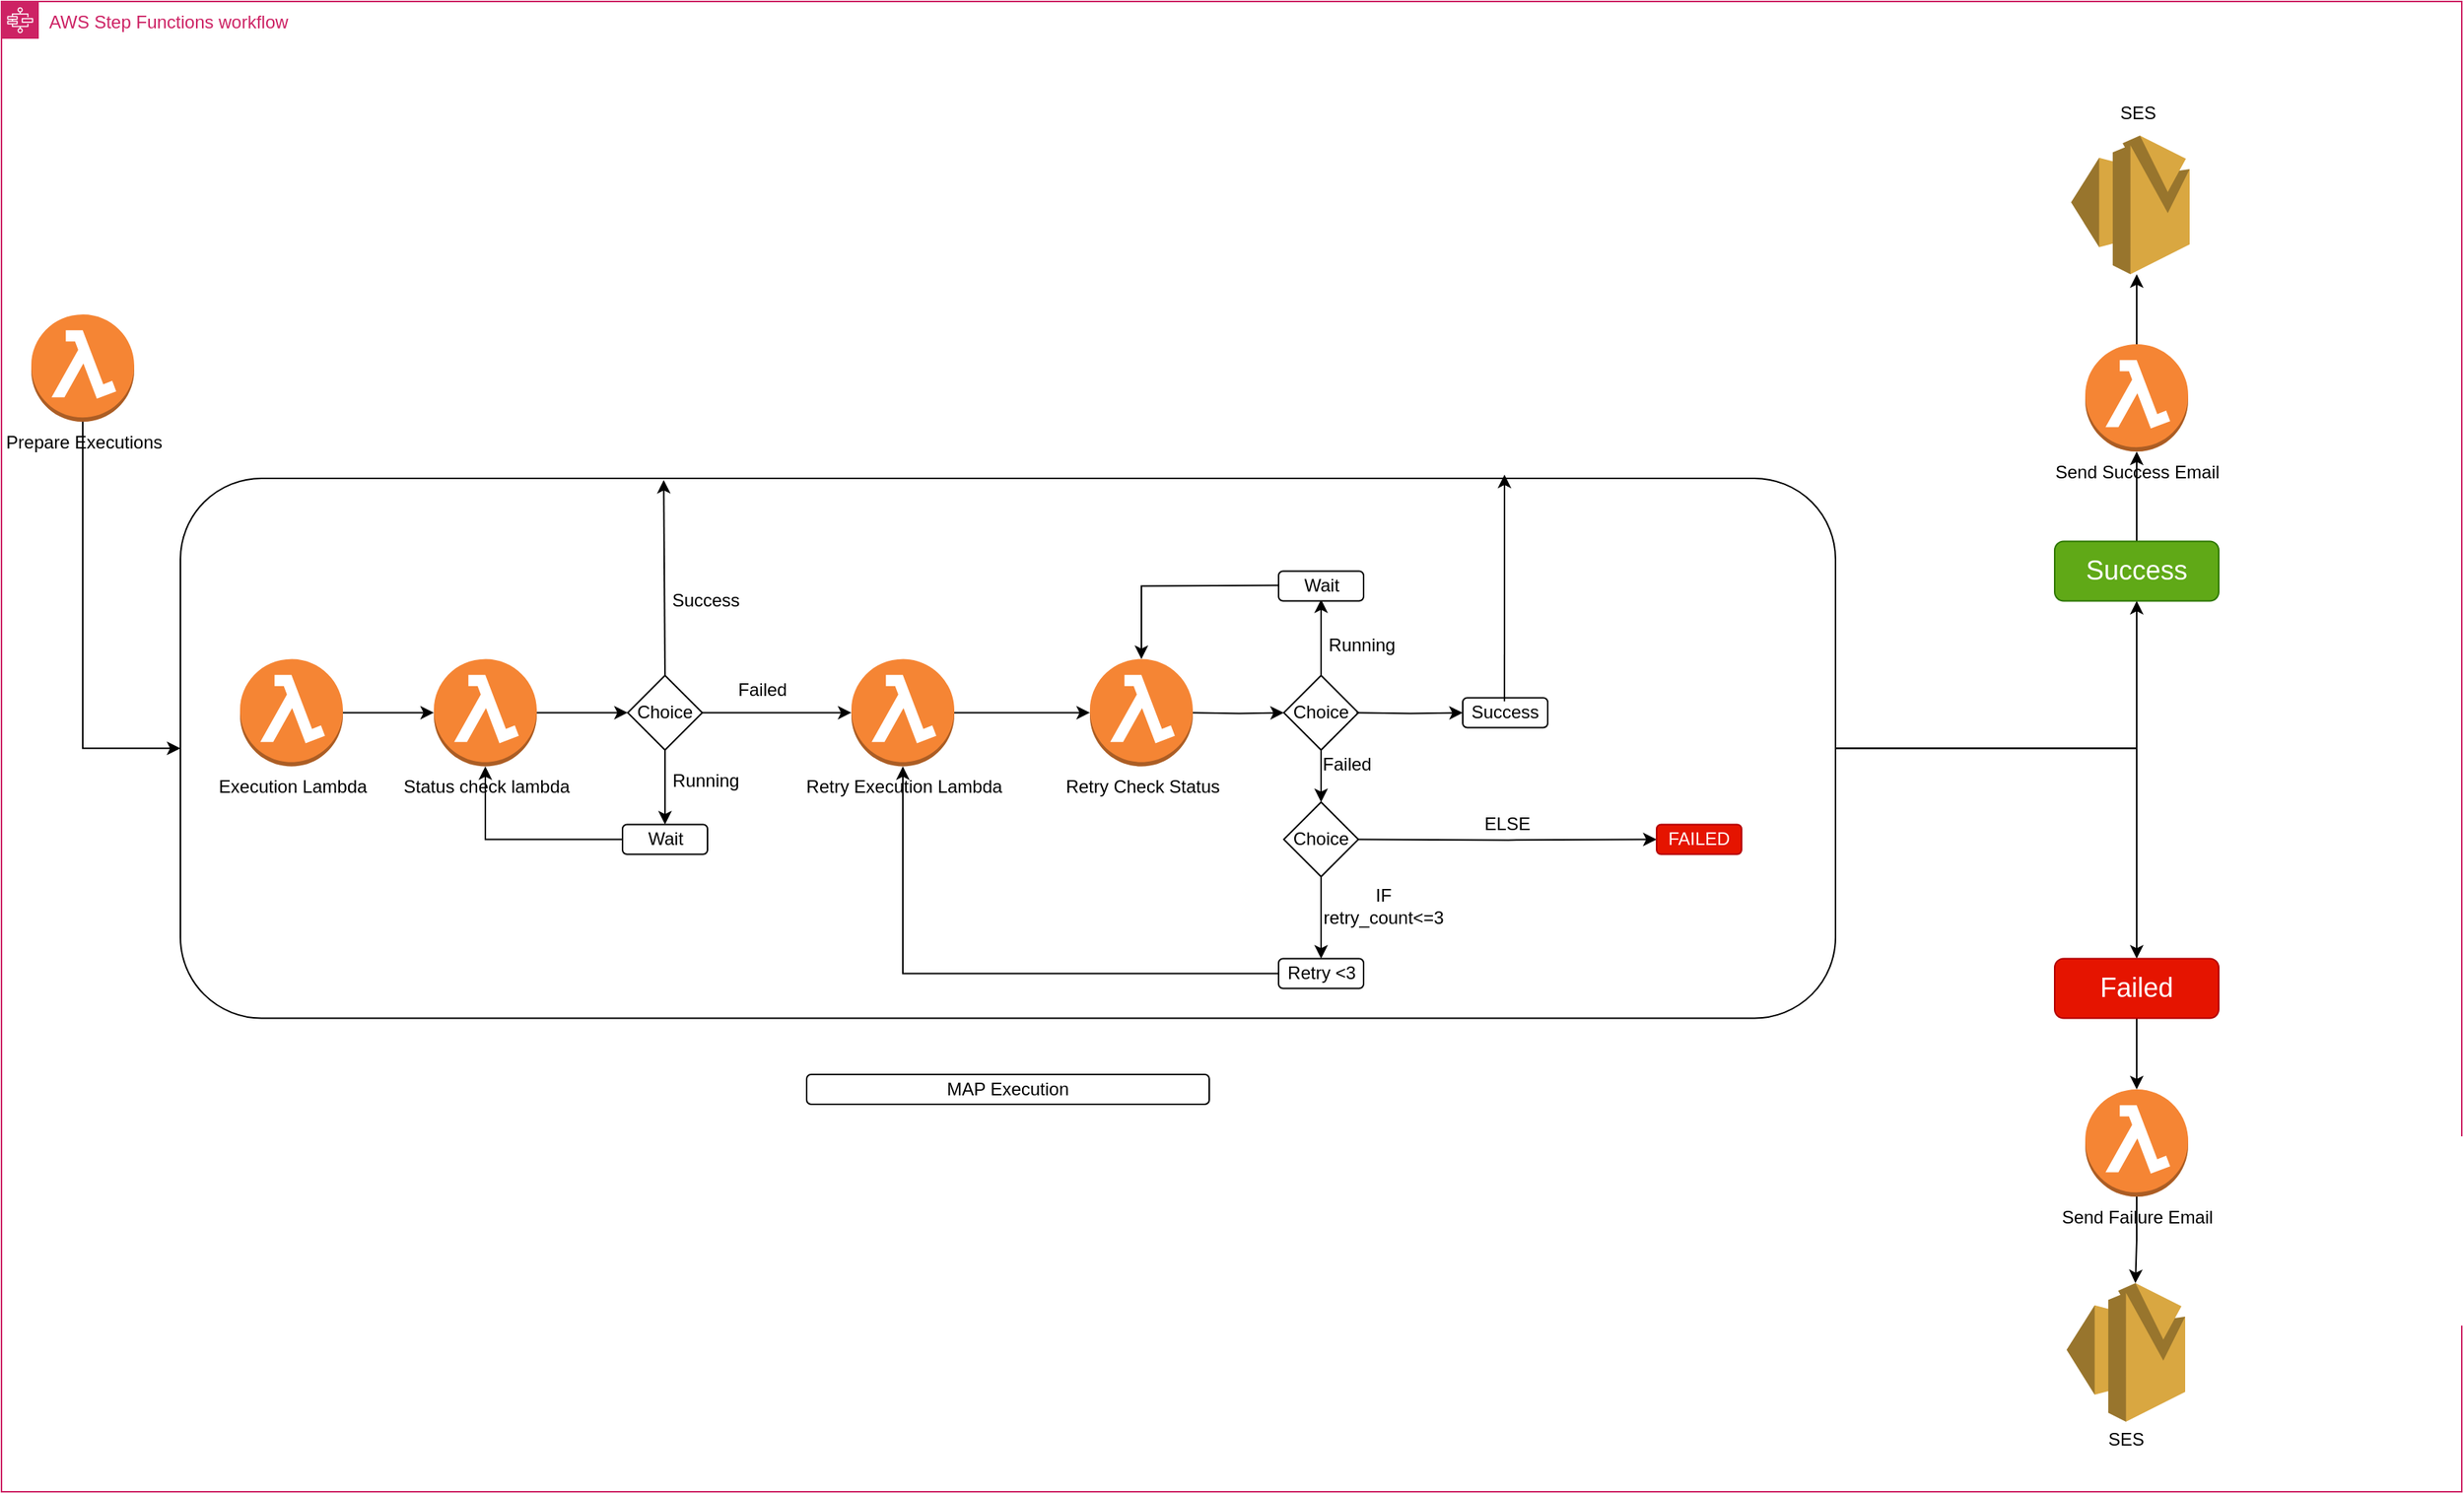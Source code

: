 <mxfile version="24.3.1" type="github">
  <diagram name="Page-1" id="DweB71ePaWY975Zs4zLX">
    <mxGraphModel dx="1927" dy="1744" grid="1" gridSize="10" guides="1" tooltips="1" connect="1" arrows="1" fold="1" page="1" pageScale="1" pageWidth="827" pageHeight="1169" math="0" shadow="0">
      <root>
        <mxCell id="0" />
        <mxCell id="1" parent="0" />
        <mxCell id="xN22AHqiFzhvLP3wMUMF-2" value="AWS Step Functions workflow" style="points=[[0,0],[0.25,0],[0.5,0],[0.75,0],[1,0],[1,0.25],[1,0.5],[1,0.75],[1,1],[0.75,1],[0.5,1],[0.25,1],[0,1],[0,0.75],[0,0.5],[0,0.25]];outlineConnect=0;gradientColor=none;html=1;whiteSpace=wrap;fontSize=12;fontStyle=0;container=1;pointerEvents=0;collapsible=0;recursiveResize=0;shape=mxgraph.aws4.group;grIcon=mxgraph.aws4.group_aws_step_functions_workflow;strokeColor=#CD2264;fillColor=none;verticalAlign=top;align=left;spacingLeft=30;fontColor=#CD2264;dashed=0;" vertex="1" parent="1">
          <mxGeometry x="-130" y="-170" width="1650" height="1000" as="geometry" />
        </mxCell>
        <mxCell id="xN22AHqiFzhvLP3wMUMF-73" style="edgeStyle=orthogonalEdgeStyle;rounded=0;orthogonalLoop=1;jettySize=auto;html=1;entryX=0.5;entryY=0;entryDx=0;entryDy=0;" edge="1" parent="xN22AHqiFzhvLP3wMUMF-2" source="xN22AHqiFzhvLP3wMUMF-4" target="xN22AHqiFzhvLP3wMUMF-59">
          <mxGeometry relative="1" as="geometry" />
        </mxCell>
        <mxCell id="xN22AHqiFzhvLP3wMUMF-4" value="" style="rounded=1;whiteSpace=wrap;html=1;" vertex="1" parent="xN22AHqiFzhvLP3wMUMF-2">
          <mxGeometry x="120" y="320" width="1110" height="362.24" as="geometry" />
        </mxCell>
        <mxCell id="xN22AHqiFzhvLP3wMUMF-5" style="edgeStyle=orthogonalEdgeStyle;rounded=0;orthogonalLoop=1;jettySize=auto;html=1;entryX=0;entryY=0.5;entryDx=0;entryDy=0;exitX=0.5;exitY=1;exitDx=0;exitDy=0;exitPerimeter=0;" edge="1" parent="xN22AHqiFzhvLP3wMUMF-2" source="xN22AHqiFzhvLP3wMUMF-1" target="xN22AHqiFzhvLP3wMUMF-4">
          <mxGeometry relative="1" as="geometry" />
        </mxCell>
        <mxCell id="xN22AHqiFzhvLP3wMUMF-1" value="Prepare Executions" style="outlineConnect=0;dashed=0;verticalLabelPosition=bottom;verticalAlign=top;align=center;html=1;shape=mxgraph.aws3.lambda_function;fillColor=#F58534;gradientColor=none;" vertex="1" parent="xN22AHqiFzhvLP3wMUMF-2">
          <mxGeometry x="20" y="210" width="69" height="72" as="geometry" />
        </mxCell>
        <mxCell id="xN22AHqiFzhvLP3wMUMF-3" value="Execution Lambda" style="outlineConnect=0;dashed=0;verticalLabelPosition=bottom;verticalAlign=top;align=center;html=1;shape=mxgraph.aws3.lambda_function;fillColor=#F58534;gradientColor=none;" vertex="1" parent="xN22AHqiFzhvLP3wMUMF-2">
          <mxGeometry x="160" y="441.24" width="69" height="72" as="geometry" />
        </mxCell>
        <mxCell id="xN22AHqiFzhvLP3wMUMF-9" style="edgeStyle=orthogonalEdgeStyle;rounded=0;orthogonalLoop=1;jettySize=auto;html=1;entryX=0;entryY=0.5;entryDx=0;entryDy=0;" edge="1" parent="xN22AHqiFzhvLP3wMUMF-2" source="xN22AHqiFzhvLP3wMUMF-6" target="xN22AHqiFzhvLP3wMUMF-8">
          <mxGeometry relative="1" as="geometry" />
        </mxCell>
        <mxCell id="xN22AHqiFzhvLP3wMUMF-6" value="Status check lambda" style="outlineConnect=0;dashed=0;verticalLabelPosition=bottom;verticalAlign=top;align=center;html=1;shape=mxgraph.aws3.lambda_function;fillColor=#F58534;gradientColor=none;" vertex="1" parent="xN22AHqiFzhvLP3wMUMF-2">
          <mxGeometry x="290" y="441.24" width="69" height="72" as="geometry" />
        </mxCell>
        <mxCell id="xN22AHqiFzhvLP3wMUMF-7" style="edgeStyle=orthogonalEdgeStyle;rounded=0;orthogonalLoop=1;jettySize=auto;html=1;entryX=0;entryY=0.5;entryDx=0;entryDy=0;entryPerimeter=0;" edge="1" parent="xN22AHqiFzhvLP3wMUMF-2" source="xN22AHqiFzhvLP3wMUMF-3" target="xN22AHqiFzhvLP3wMUMF-6">
          <mxGeometry relative="1" as="geometry" />
        </mxCell>
        <mxCell id="xN22AHqiFzhvLP3wMUMF-8" value="" style="rhombus;" vertex="1" parent="xN22AHqiFzhvLP3wMUMF-2">
          <mxGeometry x="420" y="452.24" width="50" height="50" as="geometry" />
        </mxCell>
        <mxCell id="xN22AHqiFzhvLP3wMUMF-10" value="Choice" style="text;html=1;align=center;verticalAlign=middle;whiteSpace=wrap;rounded=0;" vertex="1" parent="xN22AHqiFzhvLP3wMUMF-2">
          <mxGeometry x="426.25" y="469.99" width="37.5" height="14.5" as="geometry" />
        </mxCell>
        <mxCell id="xN22AHqiFzhvLP3wMUMF-11" value="" style="endArrow=classic;html=1;rounded=0;exitX=0.5;exitY=0;exitDx=0;exitDy=0;entryX=0.292;entryY=0.003;entryDx=0;entryDy=0;entryPerimeter=0;" edge="1" parent="xN22AHqiFzhvLP3wMUMF-2" source="xN22AHqiFzhvLP3wMUMF-8" target="xN22AHqiFzhvLP3wMUMF-4">
          <mxGeometry width="50" height="50" relative="1" as="geometry">
            <mxPoint x="460" y="462.24" as="sourcePoint" />
            <mxPoint x="444" y="362.24" as="targetPoint" />
          </mxGeometry>
        </mxCell>
        <mxCell id="xN22AHqiFzhvLP3wMUMF-13" value="" style="endArrow=classic;html=1;rounded=0;exitX=1;exitY=0.5;exitDx=0;exitDy=0;" edge="1" parent="xN22AHqiFzhvLP3wMUMF-2" source="xN22AHqiFzhvLP3wMUMF-8" target="xN22AHqiFzhvLP3wMUMF-14">
          <mxGeometry width="50" height="50" relative="1" as="geometry">
            <mxPoint x="460" y="502.24" as="sourcePoint" />
            <mxPoint x="510" y="452.24" as="targetPoint" />
          </mxGeometry>
        </mxCell>
        <mxCell id="xN22AHqiFzhvLP3wMUMF-18" style="edgeStyle=orthogonalEdgeStyle;rounded=0;orthogonalLoop=1;jettySize=auto;html=1;" edge="1" parent="xN22AHqiFzhvLP3wMUMF-2" source="xN22AHqiFzhvLP3wMUMF-14" target="xN22AHqiFzhvLP3wMUMF-17">
          <mxGeometry relative="1" as="geometry" />
        </mxCell>
        <mxCell id="xN22AHqiFzhvLP3wMUMF-14" value="Retry Execution Lambda" style="outlineConnect=0;dashed=0;verticalLabelPosition=bottom;verticalAlign=top;align=center;html=1;shape=mxgraph.aws3.lambda_function;fillColor=#F58534;gradientColor=none;" vertex="1" parent="xN22AHqiFzhvLP3wMUMF-2">
          <mxGeometry x="570" y="441.24" width="69" height="72" as="geometry" />
        </mxCell>
        <mxCell id="xN22AHqiFzhvLP3wMUMF-15" value="Failed" style="text;html=1;align=center;verticalAlign=middle;whiteSpace=wrap;rounded=0;" vertex="1" parent="xN22AHqiFzhvLP3wMUMF-2">
          <mxGeometry x="487.5" y="452.24" width="45" height="19" as="geometry" />
        </mxCell>
        <mxCell id="xN22AHqiFzhvLP3wMUMF-16" value="Success" style="text;html=1;align=center;verticalAlign=middle;whiteSpace=wrap;rounded=0;" vertex="1" parent="xN22AHqiFzhvLP3wMUMF-2">
          <mxGeometry x="450" y="392.24" width="45" height="19" as="geometry" />
        </mxCell>
        <mxCell id="xN22AHqiFzhvLP3wMUMF-17" value="Retry Check Status" style="outlineConnect=0;dashed=0;verticalLabelPosition=bottom;verticalAlign=top;align=center;html=1;shape=mxgraph.aws3.lambda_function;fillColor=#F58534;gradientColor=none;" vertex="1" parent="xN22AHqiFzhvLP3wMUMF-2">
          <mxGeometry x="730" y="441.24" width="69" height="72" as="geometry" />
        </mxCell>
        <mxCell id="xN22AHqiFzhvLP3wMUMF-20" value="" style="endArrow=classic;html=1;rounded=0;exitX=0.5;exitY=0;exitDx=0;exitDy=0;entryX=0.5;entryY=0;entryDx=0;entryDy=0;" edge="1" parent="xN22AHqiFzhvLP3wMUMF-2" target="xN22AHqiFzhvLP3wMUMF-21">
          <mxGeometry width="50" height="50" relative="1" as="geometry">
            <mxPoint x="445" y="502.24" as="sourcePoint" />
            <mxPoint x="487.5" y="566.74" as="targetPoint" />
          </mxGeometry>
        </mxCell>
        <mxCell id="xN22AHqiFzhvLP3wMUMF-22" style="edgeStyle=orthogonalEdgeStyle;rounded=0;orthogonalLoop=1;jettySize=auto;html=1;" edge="1" parent="xN22AHqiFzhvLP3wMUMF-2" source="xN22AHqiFzhvLP3wMUMF-21" target="xN22AHqiFzhvLP3wMUMF-6">
          <mxGeometry relative="1" as="geometry" />
        </mxCell>
        <mxCell id="xN22AHqiFzhvLP3wMUMF-21" value="Wait" style="rounded=1;whiteSpace=wrap;html=1;" vertex="1" parent="xN22AHqiFzhvLP3wMUMF-2">
          <mxGeometry x="416.5" y="552.24" width="57" height="20" as="geometry" />
        </mxCell>
        <mxCell id="xN22AHqiFzhvLP3wMUMF-23" value="Running" style="text;html=1;align=center;verticalAlign=middle;whiteSpace=wrap;rounded=0;" vertex="1" parent="xN22AHqiFzhvLP3wMUMF-2">
          <mxGeometry x="450" y="513.24" width="45" height="19" as="geometry" />
        </mxCell>
        <mxCell id="xN22AHqiFzhvLP3wMUMF-24" style="edgeStyle=orthogonalEdgeStyle;rounded=0;orthogonalLoop=1;jettySize=auto;html=1;entryX=0;entryY=0.5;entryDx=0;entryDy=0;" edge="1" target="xN22AHqiFzhvLP3wMUMF-25" parent="xN22AHqiFzhvLP3wMUMF-2">
          <mxGeometry relative="1" as="geometry">
            <mxPoint x="799" y="477.24" as="sourcePoint" />
          </mxGeometry>
        </mxCell>
        <mxCell id="xN22AHqiFzhvLP3wMUMF-36" style="edgeStyle=orthogonalEdgeStyle;rounded=0;orthogonalLoop=1;jettySize=auto;html=1;entryX=0.5;entryY=1;entryDx=0;entryDy=0;" edge="1" parent="xN22AHqiFzhvLP3wMUMF-2" source="xN22AHqiFzhvLP3wMUMF-25">
          <mxGeometry relative="1" as="geometry">
            <mxPoint x="885" y="401.24" as="targetPoint" />
          </mxGeometry>
        </mxCell>
        <mxCell id="xN22AHqiFzhvLP3wMUMF-25" value="" style="rhombus;" vertex="1" parent="xN22AHqiFzhvLP3wMUMF-2">
          <mxGeometry x="860" y="452.24" width="50" height="50" as="geometry" />
        </mxCell>
        <mxCell id="xN22AHqiFzhvLP3wMUMF-42" style="edgeStyle=orthogonalEdgeStyle;rounded=0;orthogonalLoop=1;jettySize=auto;html=1;entryX=0;entryY=0.5;entryDx=0;entryDy=0;" edge="1" parent="xN22AHqiFzhvLP3wMUMF-2" target="xN22AHqiFzhvLP3wMUMF-39">
          <mxGeometry relative="1" as="geometry">
            <mxPoint x="908.75" y="477.294" as="sourcePoint" />
            <mxPoint x="985" y="477.24" as="targetPoint" />
          </mxGeometry>
        </mxCell>
        <mxCell id="xN22AHqiFzhvLP3wMUMF-26" value="Choice" style="text;html=1;align=center;verticalAlign=middle;whiteSpace=wrap;rounded=0;" vertex="1" parent="xN22AHqiFzhvLP3wMUMF-2">
          <mxGeometry x="866.25" y="469.99" width="37.5" height="14.5" as="geometry" />
        </mxCell>
        <mxCell id="xN22AHqiFzhvLP3wMUMF-30" value="" style="endArrow=classic;html=1;rounded=0;exitX=0.5;exitY=0;exitDx=0;exitDy=0;entryX=0.5;entryY=0;entryDx=0;entryDy=0;" edge="1" target="xN22AHqiFzhvLP3wMUMF-49" parent="xN22AHqiFzhvLP3wMUMF-2">
          <mxGeometry width="50" height="50" relative="1" as="geometry">
            <mxPoint x="885" y="502.24" as="sourcePoint" />
            <mxPoint x="885" y="552.24" as="targetPoint" />
          </mxGeometry>
        </mxCell>
        <mxCell id="xN22AHqiFzhvLP3wMUMF-33" style="edgeStyle=orthogonalEdgeStyle;rounded=0;orthogonalLoop=1;jettySize=auto;html=1;exitX=0;exitY=0.5;exitDx=0;exitDy=0;" edge="1" parent="xN22AHqiFzhvLP3wMUMF-2" source="xN22AHqiFzhvLP3wMUMF-50" target="xN22AHqiFzhvLP3wMUMF-14">
          <mxGeometry relative="1" as="geometry">
            <mxPoint x="856.5" y="562.24" as="sourcePoint" />
          </mxGeometry>
        </mxCell>
        <mxCell id="xN22AHqiFzhvLP3wMUMF-32" value="Failed" style="text;html=1;align=center;verticalAlign=middle;whiteSpace=wrap;rounded=0;" vertex="1" parent="xN22AHqiFzhvLP3wMUMF-2">
          <mxGeometry x="880" y="502.24" width="45" height="19" as="geometry" />
        </mxCell>
        <mxCell id="xN22AHqiFzhvLP3wMUMF-37" style="edgeStyle=orthogonalEdgeStyle;rounded=0;orthogonalLoop=1;jettySize=auto;html=1;entryX=0.5;entryY=0;entryDx=0;entryDy=0;entryPerimeter=0;" edge="1" parent="xN22AHqiFzhvLP3wMUMF-2" target="xN22AHqiFzhvLP3wMUMF-17">
          <mxGeometry relative="1" as="geometry">
            <mxPoint x="862.5" y="391.778" as="sourcePoint" />
          </mxGeometry>
        </mxCell>
        <mxCell id="xN22AHqiFzhvLP3wMUMF-38" value="Wait" style="rounded=1;whiteSpace=wrap;html=1;" vertex="1" parent="xN22AHqiFzhvLP3wMUMF-2">
          <mxGeometry x="856.5" y="382.24" width="57" height="20" as="geometry" />
        </mxCell>
        <mxCell id="xN22AHqiFzhvLP3wMUMF-39" value="Success" style="rounded=1;whiteSpace=wrap;html=1;" vertex="1" parent="xN22AHqiFzhvLP3wMUMF-2">
          <mxGeometry x="980" y="467.24" width="57" height="20" as="geometry" />
        </mxCell>
        <mxCell id="xN22AHqiFzhvLP3wMUMF-48" value="" style="endArrow=classic;html=1;rounded=0;exitX=0.491;exitY=0.12;exitDx=0;exitDy=0;exitPerimeter=0;entryX=0.8;entryY=-0.007;entryDx=0;entryDy=0;entryPerimeter=0;" edge="1" parent="xN22AHqiFzhvLP3wMUMF-2" source="xN22AHqiFzhvLP3wMUMF-39" target="xN22AHqiFzhvLP3wMUMF-4">
          <mxGeometry width="50" height="50" relative="1" as="geometry">
            <mxPoint x="1005.5" y="467.24" as="sourcePoint" />
            <mxPoint x="1007" y="362.24" as="targetPoint" />
          </mxGeometry>
        </mxCell>
        <mxCell id="xN22AHqiFzhvLP3wMUMF-53" style="edgeStyle=orthogonalEdgeStyle;rounded=0;orthogonalLoop=1;jettySize=auto;html=1;entryX=0.5;entryY=0;entryDx=0;entryDy=0;" edge="1" parent="xN22AHqiFzhvLP3wMUMF-2" source="xN22AHqiFzhvLP3wMUMF-49" target="xN22AHqiFzhvLP3wMUMF-50">
          <mxGeometry relative="1" as="geometry" />
        </mxCell>
        <mxCell id="xN22AHqiFzhvLP3wMUMF-49" value="" style="rhombus;" vertex="1" parent="xN22AHqiFzhvLP3wMUMF-2">
          <mxGeometry x="860" y="537.24" width="50" height="50" as="geometry" />
        </mxCell>
        <mxCell id="xN22AHqiFzhvLP3wMUMF-50" value="Retry &amp;lt;3" style="rounded=1;whiteSpace=wrap;html=1;" vertex="1" parent="xN22AHqiFzhvLP3wMUMF-2">
          <mxGeometry x="856.5" y="642.24" width="57" height="20" as="geometry" />
        </mxCell>
        <mxCell id="xN22AHqiFzhvLP3wMUMF-57" style="edgeStyle=orthogonalEdgeStyle;rounded=0;orthogonalLoop=1;jettySize=auto;html=1;entryX=0;entryY=0.5;entryDx=0;entryDy=0;" edge="1" parent="xN22AHqiFzhvLP3wMUMF-2" target="xN22AHqiFzhvLP3wMUMF-56">
          <mxGeometry relative="1" as="geometry">
            <mxPoint x="910" y="562.24" as="sourcePoint" />
          </mxGeometry>
        </mxCell>
        <mxCell id="xN22AHqiFzhvLP3wMUMF-51" value="Choice" style="text;html=1;align=center;verticalAlign=middle;whiteSpace=wrap;rounded=0;" vertex="1" parent="xN22AHqiFzhvLP3wMUMF-2">
          <mxGeometry x="866.25" y="554.99" width="37.5" height="14.5" as="geometry" />
        </mxCell>
        <mxCell id="xN22AHqiFzhvLP3wMUMF-54" value="IF retry_count&amp;lt;=3" style="text;html=1;align=center;verticalAlign=middle;whiteSpace=wrap;rounded=0;" vertex="1" parent="xN22AHqiFzhvLP3wMUMF-2">
          <mxGeometry x="897" y="592.24" width="60" height="30" as="geometry" />
        </mxCell>
        <mxCell id="xN22AHqiFzhvLP3wMUMF-56" value="FAILED" style="rounded=1;whiteSpace=wrap;html=1;fillColor=#e51400;fontColor=#ffffff;strokeColor=#B20000;" vertex="1" parent="xN22AHqiFzhvLP3wMUMF-2">
          <mxGeometry x="1110" y="552.24" width="57" height="20" as="geometry" />
        </mxCell>
        <mxCell id="xN22AHqiFzhvLP3wMUMF-58" value="ELSE" style="text;html=1;align=center;verticalAlign=middle;whiteSpace=wrap;rounded=0;" vertex="1" parent="xN22AHqiFzhvLP3wMUMF-2">
          <mxGeometry x="980" y="537.24" width="60" height="30" as="geometry" />
        </mxCell>
        <mxCell id="xN22AHqiFzhvLP3wMUMF-77" value="" style="edgeStyle=orthogonalEdgeStyle;rounded=0;orthogonalLoop=1;jettySize=auto;html=1;" edge="1" parent="xN22AHqiFzhvLP3wMUMF-2" source="xN22AHqiFzhvLP3wMUMF-59" target="xN22AHqiFzhvLP3wMUMF-76">
          <mxGeometry relative="1" as="geometry" />
        </mxCell>
        <mxCell id="xN22AHqiFzhvLP3wMUMF-59" value="Failed" style="rounded=1;whiteSpace=wrap;html=1;fillColor=#e51400;fontColor=#ffffff;strokeColor=#B20000;fontSize=18;" vertex="1" parent="xN22AHqiFzhvLP3wMUMF-2">
          <mxGeometry x="1377" y="642.24" width="110" height="40" as="geometry" />
        </mxCell>
        <mxCell id="xN22AHqiFzhvLP3wMUMF-74" value="" style="edgeStyle=orthogonalEdgeStyle;rounded=0;orthogonalLoop=1;jettySize=auto;html=1;" edge="1" parent="xN22AHqiFzhvLP3wMUMF-2" source="xN22AHqiFzhvLP3wMUMF-65" target="xN22AHqiFzhvLP3wMUMF-70">
          <mxGeometry relative="1" as="geometry" />
        </mxCell>
        <mxCell id="xN22AHqiFzhvLP3wMUMF-65" value="Success" style="rounded=1;whiteSpace=wrap;html=1;fillColor=#60a917;fontColor=#ffffff;strokeColor=#2D7600;fontSize=18;" vertex="1" parent="xN22AHqiFzhvLP3wMUMF-2">
          <mxGeometry x="1377" y="362.24" width="110" height="40" as="geometry" />
        </mxCell>
        <mxCell id="xN22AHqiFzhvLP3wMUMF-70" value="Send Success Email" style="outlineConnect=0;dashed=0;verticalLabelPosition=bottom;verticalAlign=top;align=center;html=1;shape=mxgraph.aws3.lambda_function;fillColor=#F58534;gradientColor=none;" vertex="1" parent="xN22AHqiFzhvLP3wMUMF-2">
          <mxGeometry x="1397.5" y="230" width="69" height="72" as="geometry" />
        </mxCell>
        <mxCell id="xN22AHqiFzhvLP3wMUMF-72" style="edgeStyle=orthogonalEdgeStyle;rounded=0;orthogonalLoop=1;jettySize=auto;html=1;entryX=0.5;entryY=1;entryDx=0;entryDy=0;" edge="1" parent="xN22AHqiFzhvLP3wMUMF-2" source="xN22AHqiFzhvLP3wMUMF-4" target="xN22AHqiFzhvLP3wMUMF-65">
          <mxGeometry relative="1" as="geometry" />
        </mxCell>
        <mxCell id="xN22AHqiFzhvLP3wMUMF-75" style="edgeStyle=orthogonalEdgeStyle;rounded=0;orthogonalLoop=1;jettySize=auto;html=1;entryX=0.5;entryY=1;entryDx=0;entryDy=0;entryPerimeter=0;" edge="1" parent="xN22AHqiFzhvLP3wMUMF-2" source="xN22AHqiFzhvLP3wMUMF-70">
          <mxGeometry relative="1" as="geometry">
            <mxPoint x="1432" y="183.0" as="targetPoint" />
          </mxGeometry>
        </mxCell>
        <mxCell id="xN22AHqiFzhvLP3wMUMF-76" value="Send Failure Email" style="outlineConnect=0;dashed=0;verticalLabelPosition=bottom;verticalAlign=top;align=center;html=1;shape=mxgraph.aws3.lambda_function;fillColor=#F58534;gradientColor=none;" vertex="1" parent="xN22AHqiFzhvLP3wMUMF-2">
          <mxGeometry x="1397.5" y="730" width="69" height="72" as="geometry" />
        </mxCell>
        <mxCell id="xN22AHqiFzhvLP3wMUMF-78" value="" style="outlineConnect=0;dashed=0;verticalLabelPosition=bottom;verticalAlign=top;align=center;html=1;shape=mxgraph.aws3.ses;fillColor=#D9A741;gradientColor=none;" vertex="1" parent="xN22AHqiFzhvLP3wMUMF-2">
          <mxGeometry x="1388" y="90" width="79.5" height="93" as="geometry" />
        </mxCell>
        <mxCell id="xN22AHqiFzhvLP3wMUMF-79" value="SES" style="text;html=1;align=center;verticalAlign=middle;whiteSpace=wrap;rounded=0;" vertex="1" parent="xN22AHqiFzhvLP3wMUMF-2">
          <mxGeometry x="1402.75" y="60" width="60" height="30" as="geometry" />
        </mxCell>
        <mxCell id="xN22AHqiFzhvLP3wMUMF-81" value="" style="outlineConnect=0;dashed=0;verticalLabelPosition=bottom;verticalAlign=top;align=center;html=1;shape=mxgraph.aws3.ses;fillColor=#D9A741;gradientColor=none;" vertex="1" parent="xN22AHqiFzhvLP3wMUMF-2">
          <mxGeometry x="1385" y="860" width="79.5" height="93" as="geometry" />
        </mxCell>
        <mxCell id="xN22AHqiFzhvLP3wMUMF-82" style="edgeStyle=orthogonalEdgeStyle;rounded=0;orthogonalLoop=1;jettySize=auto;html=1;entryX=0.58;entryY=0;entryDx=0;entryDy=0;entryPerimeter=0;" edge="1" parent="xN22AHqiFzhvLP3wMUMF-2" source="xN22AHqiFzhvLP3wMUMF-76" target="xN22AHqiFzhvLP3wMUMF-81">
          <mxGeometry relative="1" as="geometry" />
        </mxCell>
        <mxCell id="xN22AHqiFzhvLP3wMUMF-83" value="SES" style="text;html=1;align=center;verticalAlign=middle;whiteSpace=wrap;rounded=0;" vertex="1" parent="xN22AHqiFzhvLP3wMUMF-2">
          <mxGeometry x="1394.75" y="950" width="60" height="30" as="geometry" />
        </mxCell>
        <mxCell id="xN22AHqiFzhvLP3wMUMF-87" value="Running" style="text;html=1;align=center;verticalAlign=middle;whiteSpace=wrap;rounded=0;" vertex="1" parent="xN22AHqiFzhvLP3wMUMF-2">
          <mxGeometry x="890" y="422.24" width="45" height="19" as="geometry" />
        </mxCell>
        <mxCell id="xN22AHqiFzhvLP3wMUMF-88" value="MAP Execution" style="rounded=1;whiteSpace=wrap;html=1;" vertex="1" parent="xN22AHqiFzhvLP3wMUMF-2">
          <mxGeometry x="540" y="720" width="270" height="20" as="geometry" />
        </mxCell>
      </root>
    </mxGraphModel>
  </diagram>
</mxfile>
